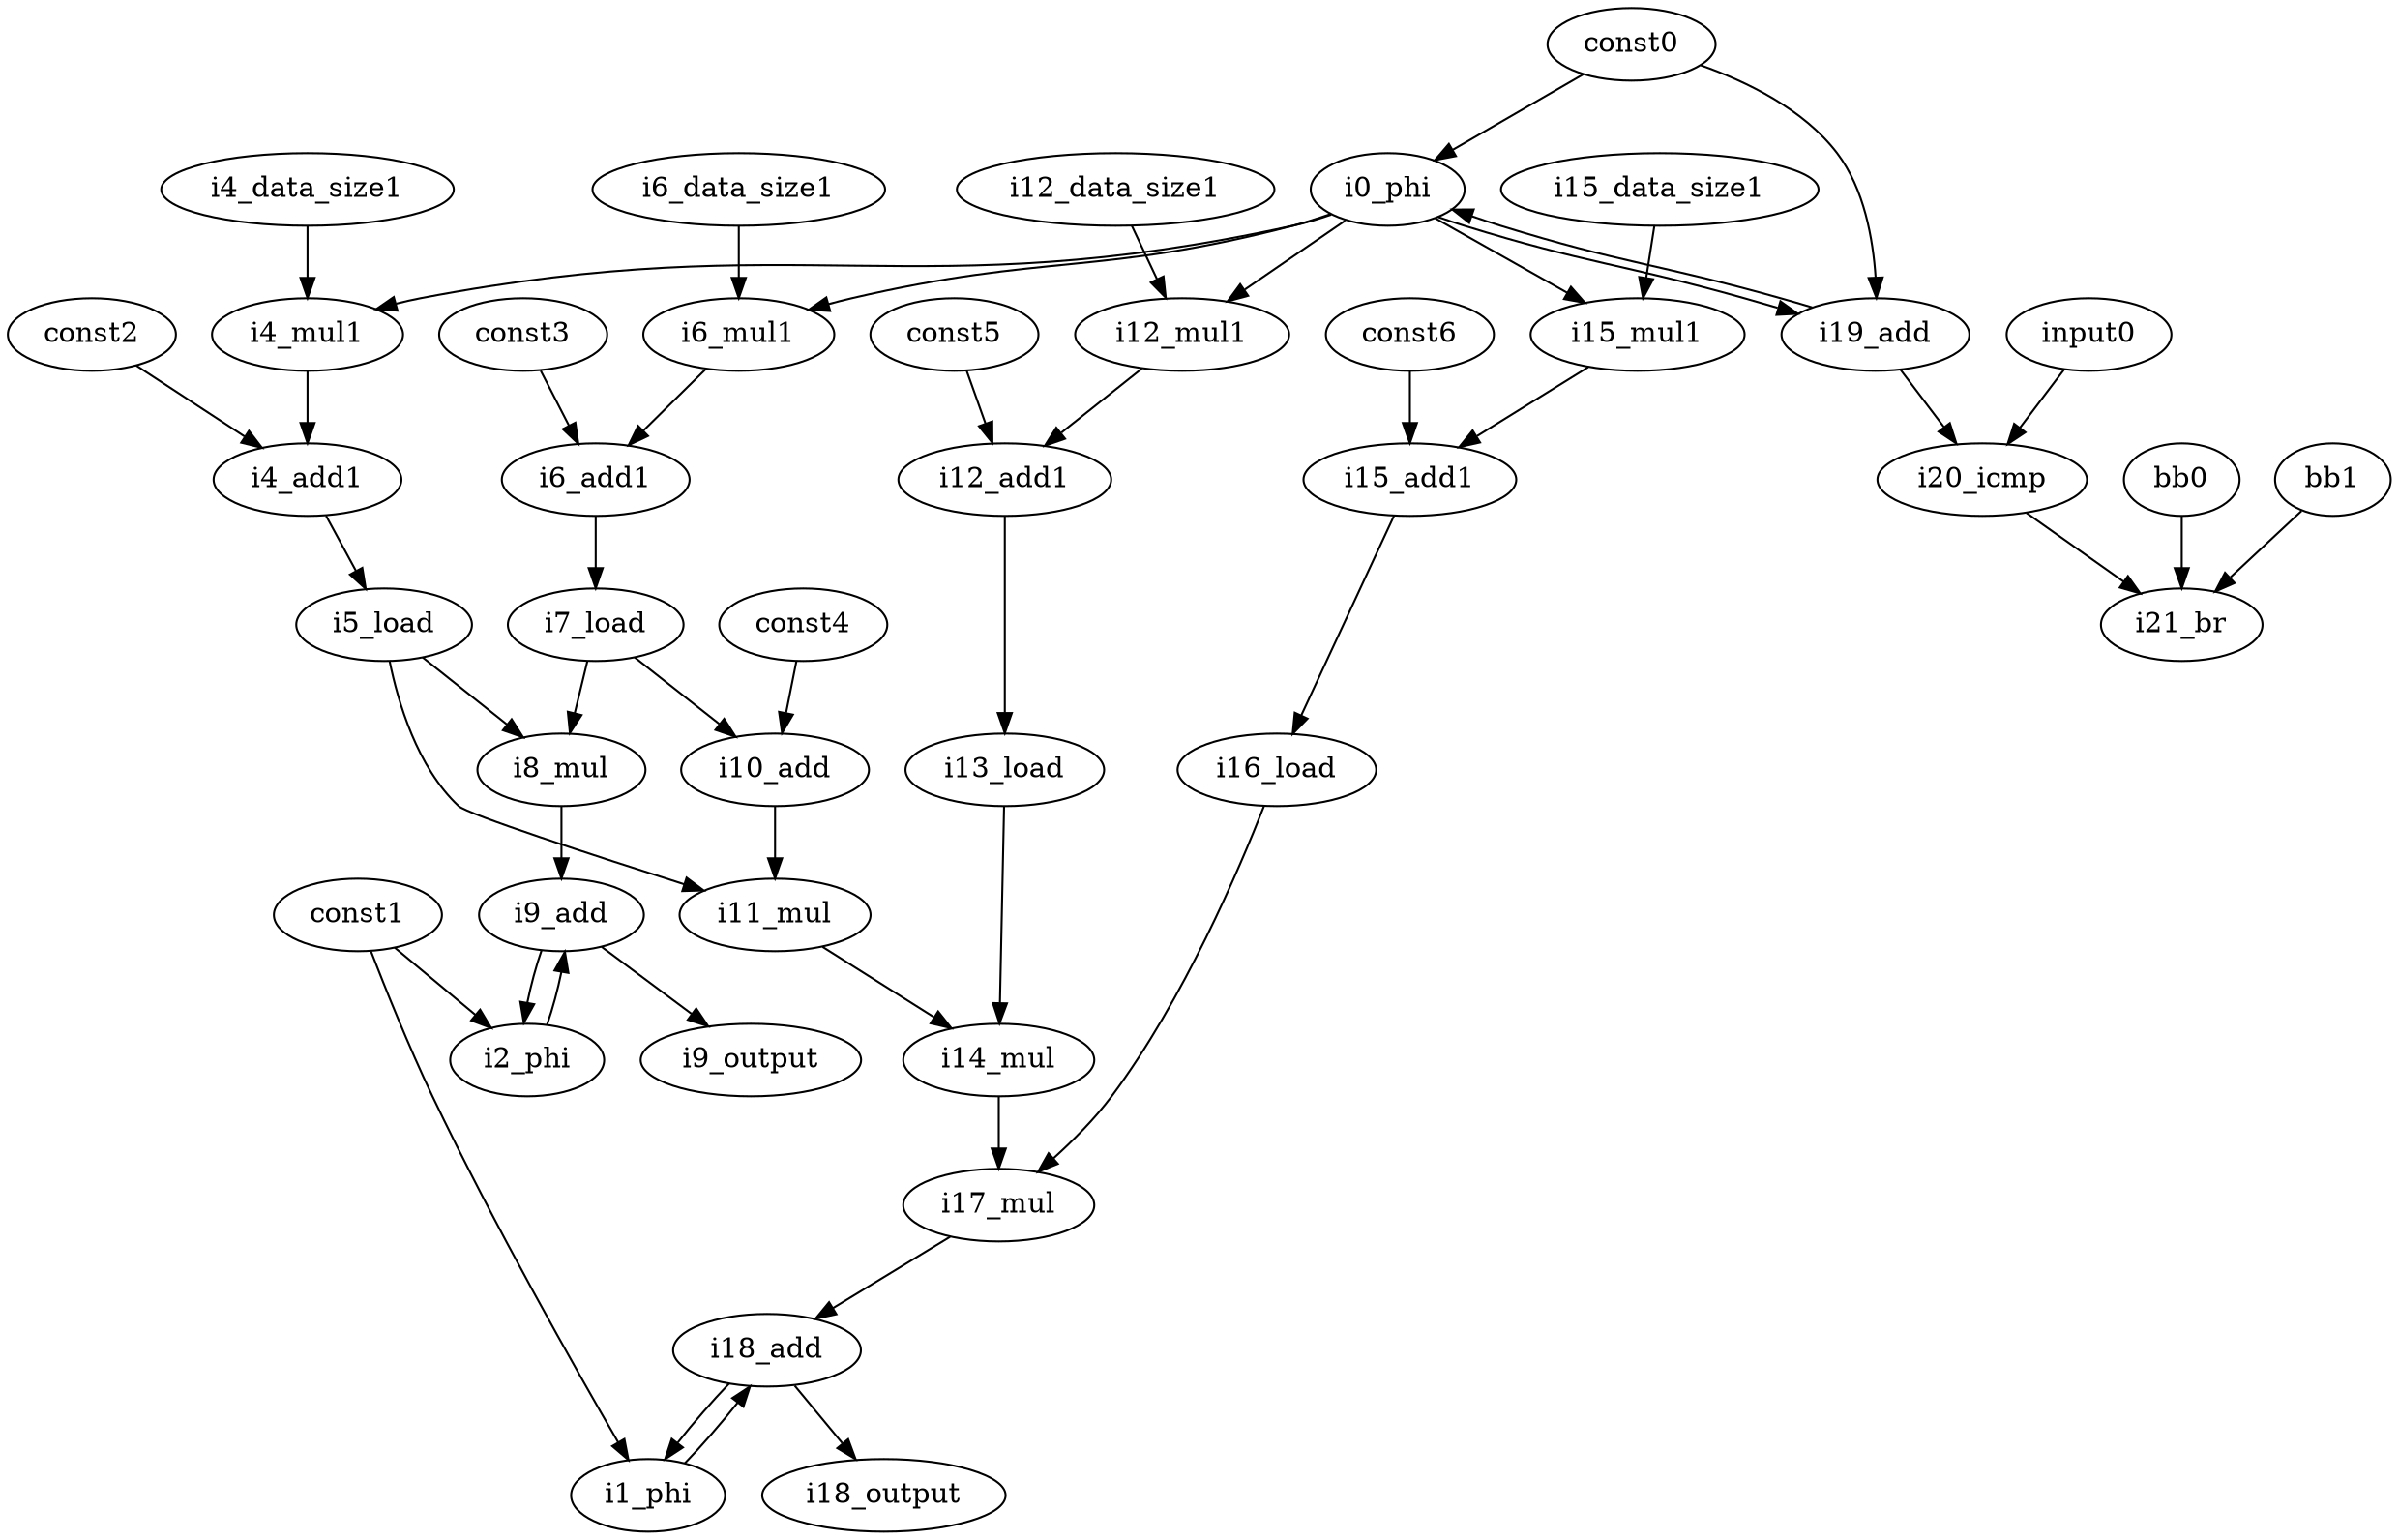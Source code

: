 digraph G {
    const0 [opcode=const, constVal="1"];
    i0_phi [opcode=phi];
    const1 [opcode=const, constVal="0"];
    i1_phi [opcode=phi];
    i2_phi [opcode=phi];
    const2 [opcode=const, constVal="2560"];
    i4_data_size1 [opcode=const, constVal="4"];
    i4_mul1 [opcode=mul];
    i4_add1 [opcode=add];
    i5_load [opcode=load];
    const3 [opcode=const, constVal="2816"];
    i6_data_size1 [opcode=const, constVal="4"];
    i6_mul1 [opcode=mul];
    i6_add1 [opcode=add];
    i7_load [opcode=load];
    i8_mul [opcode=mul];
    i9_add [opcode=add];
    const4 [opcode=const, constVal="1"];
    i10_add [opcode=add];
    i11_mul [opcode=mul];
    const5 [opcode=const, constVal="3072"];
    i12_data_size1 [opcode=const, constVal="4"];
    i12_mul1 [opcode=mul];
    i12_add1 [opcode=add];
    i13_load [opcode=load];
    i14_mul [opcode=mul];
    const6 [opcode=const, constVal="3328"];
    i15_data_size1 [opcode=const, constVal="4"];
    i15_mul1 [opcode=mul];
    i15_add1 [opcode=add];
    i16_load [opcode=load];
    i17_mul [opcode=mul];
    i18_add [opcode=add];
    i19_add [opcode=add];
    input0 [opcode=input];
    i20_icmp [opcode=icmp];
    bb0 [opcode=input];
    bb1 [opcode=input];
    i21_br [opcode=br];
    i9_output [opcode=output];
    i18_output [opcode=output];
    const0 -> i0_phi [operand=LHS];
    const0 -> i19_add [operand=any2input];
    i0_phi -> i4_mul1 [operand=any2input];
    i0_phi -> i6_mul1 [operand=any2input];
    i0_phi -> i12_mul1 [operand=any2input];
    i0_phi -> i15_mul1 [operand=any2input];
    i0_phi -> i19_add [operand=any2input];
    const1 -> i1_phi [operand=LHS];
    const1 -> i2_phi [operand=LHS];
    i1_phi -> i18_add [operand=any2input];
    i2_phi -> i9_add [operand=any2input];
    const2 -> i4_add1 [operand=any2input];
    i4_data_size1 -> i4_mul1 [operand=any2input];
    i4_mul1 -> i4_add1 [operand=any2input];
    i4_add1 -> i5_load [operand=addr];
    i5_load -> i8_mul [operand=any2input];
    i5_load -> i11_mul [operand=any2input];
    const3 -> i6_add1 [operand=any2input];
    i6_data_size1 -> i6_mul1 [operand=any2input];
    i6_mul1 -> i6_add1 [operand=any2input];
    i6_add1 -> i7_load [operand=addr];
    i7_load -> i8_mul [operand=any2input];
    i7_load -> i10_add [operand=any2input];
    i8_mul -> i9_add [operand=any2input];
    i9_add -> i2_phi [operand=RHS];
    i9_add -> i9_output;
    const4 -> i10_add [operand=any2input];
    i10_add -> i11_mul [operand=any2input];
    i11_mul -> i14_mul [operand=any2input];
    const5 -> i12_add1 [operand=any2input];
    i12_data_size1 -> i12_mul1 [operand=any2input];
    i12_mul1 -> i12_add1 [operand=any2input];
    i12_add1 -> i13_load [operand=addr];
    i13_load -> i14_mul [operand=any2input];
    i14_mul -> i17_mul [operand=any2input];
    const6 -> i15_add1 [operand=any2input];
    i15_data_size1 -> i15_mul1 [operand=any2input];
    i15_mul1 -> i15_add1 [operand=any2input];
    i15_add1 -> i16_load [operand=addr];
    i16_load -> i17_mul [operand=any2input];
    i17_mul -> i18_add [operand=any2input];
    i18_add -> i1_phi [operand=RHS];
    i18_add -> i18_output;
    i19_add -> i0_phi [operand=RHS];
    i19_add -> i20_icmp [operand=LHS];
    input0 -> i20_icmp [operand=RHS];
    i20_icmp -> i21_br [operand=branch_cond];
    bb0 -> i21_br [operand=branch_true];
    bb1 -> i21_br [operand=branch_false];
}
